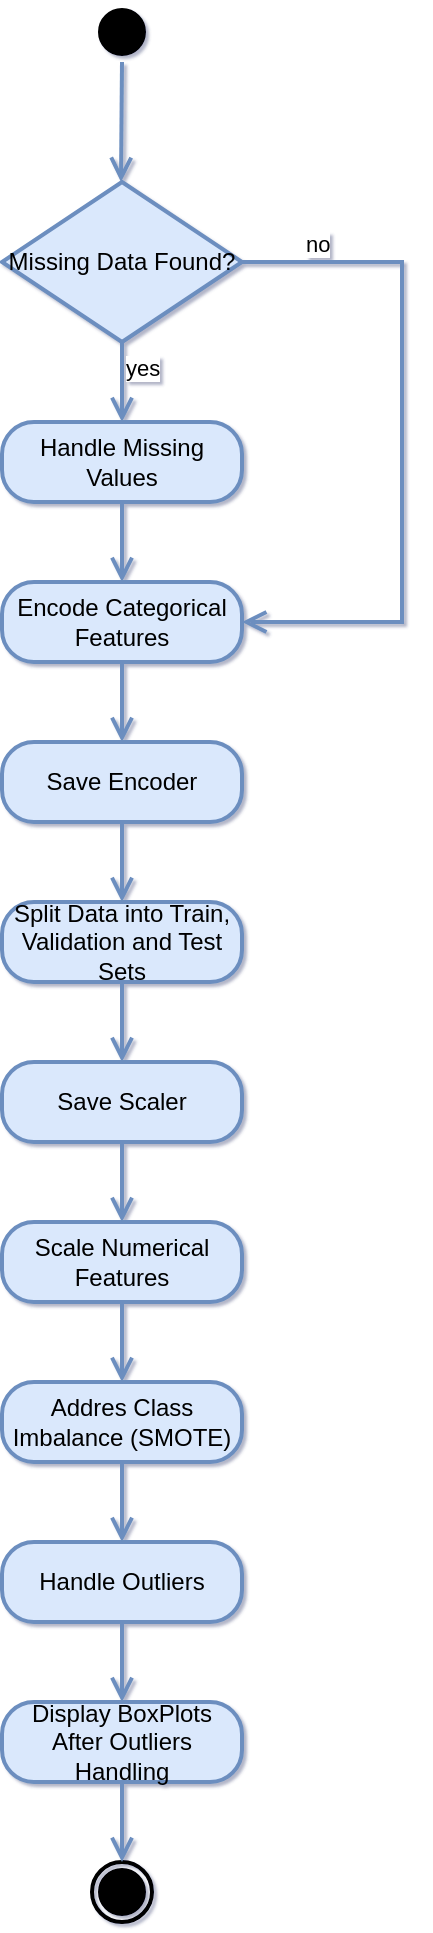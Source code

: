 <mxfile version="26.0.8">
  <diagram name="Pagina-1" id="BCkECgHgw8nOyBbcalf9">
    <mxGraphModel grid="1" page="1" gridSize="10" guides="1" tooltips="1" connect="1" arrows="1" fold="1" pageScale="1" pageWidth="827" pageHeight="1169" math="0" shadow="1">
      <root>
        <mxCell id="0" />
        <mxCell id="1" parent="0" />
        <mxCell id="5_xZsU7qw5AtrbT3v5hg-1" value="" style="ellipse;html=1;shape=startState;fillColor=#000000;strokeColor=#000000;strokeWidth=2;" vertex="1" parent="1">
          <mxGeometry x="225" y="80" width="30" height="30" as="geometry" />
        </mxCell>
        <mxCell id="5_xZsU7qw5AtrbT3v5hg-2" value="" style="edgeStyle=orthogonalEdgeStyle;html=1;verticalAlign=bottom;endArrow=open;endSize=8;strokeColor=#6c8ebf;rounded=0;exitX=0.5;exitY=1;exitDx=0;exitDy=0;fillColor=#dae8fc;strokeWidth=2;" edge="1" parent="1" source="5_xZsU7qw5AtrbT3v5hg-1">
          <mxGeometry relative="1" as="geometry">
            <mxPoint x="239.5" y="170" as="targetPoint" />
            <mxPoint x="239.5" y="130" as="sourcePoint" />
          </mxGeometry>
        </mxCell>
        <mxCell id="5_xZsU7qw5AtrbT3v5hg-3" value="Handle Outliers" style="rounded=1;whiteSpace=wrap;html=1;arcSize=40;fillColor=#dae8fc;strokeColor=#6c8ebf;strokeWidth=2;" vertex="1" parent="1">
          <mxGeometry x="180" y="850" width="120" height="40" as="geometry" />
        </mxCell>
        <mxCell id="5_xZsU7qw5AtrbT3v5hg-4" value="" style="edgeStyle=orthogonalEdgeStyle;html=1;verticalAlign=bottom;endArrow=open;endSize=8;strokeColor=#6c8ebf;rounded=0;fillColor=#dae8fc;strokeWidth=2;" edge="1" parent="1" source="5_xZsU7qw5AtrbT3v5hg-3">
          <mxGeometry relative="1" as="geometry">
            <mxPoint x="240" y="930" as="targetPoint" />
          </mxGeometry>
        </mxCell>
        <mxCell id="5_xZsU7qw5AtrbT3v5hg-5" value="Missing Data Found?" style="rhombus;whiteSpace=wrap;html=1;fillColor=#dae8fc;strokeColor=#6c8ebf;strokeWidth=2;" vertex="1" parent="1">
          <mxGeometry x="180" y="170" width="120" height="80" as="geometry" />
        </mxCell>
        <mxCell id="5_xZsU7qw5AtrbT3v5hg-6" value="no" style="edgeStyle=orthogonalEdgeStyle;html=1;align=left;verticalAlign=bottom;endArrow=open;endSize=8;strokeColor=#6c8ebf;rounded=0;entryX=1;entryY=0.5;entryDx=0;entryDy=0;fillColor=#dae8fc;strokeWidth=2;" edge="1" parent="1" source="5_xZsU7qw5AtrbT3v5hg-5" target="5_xZsU7qw5AtrbT3v5hg-10">
          <mxGeometry x="-0.824" relative="1" as="geometry">
            <mxPoint x="380" y="190" as="targetPoint" />
            <Array as="points">
              <mxPoint x="380" y="210" />
              <mxPoint x="380" y="390" />
            </Array>
            <mxPoint as="offset" />
          </mxGeometry>
        </mxCell>
        <mxCell id="5_xZsU7qw5AtrbT3v5hg-7" value="&lt;span style=&quot;background-color: light-dark(rgb(255, 255, 255), rgb(255, 255, 255));&quot;&gt;yes&lt;/span&gt;" style="edgeStyle=orthogonalEdgeStyle;html=1;align=left;verticalAlign=top;endArrow=open;endSize=8;strokeColor=#6c8ebf;rounded=0;fillColor=#dae8fc;strokeWidth=2;" edge="1" parent="1" source="5_xZsU7qw5AtrbT3v5hg-5">
          <mxGeometry x="-1" relative="1" as="geometry">
            <mxPoint x="240" y="290" as="targetPoint" />
          </mxGeometry>
        </mxCell>
        <mxCell id="5_xZsU7qw5AtrbT3v5hg-8" value="Handle Missing Values" style="rounded=1;whiteSpace=wrap;html=1;arcSize=40;fillColor=#dae8fc;strokeColor=#6c8ebf;strokeWidth=2;" vertex="1" parent="1">
          <mxGeometry x="180" y="290" width="120" height="40" as="geometry" />
        </mxCell>
        <mxCell id="5_xZsU7qw5AtrbT3v5hg-9" value="" style="edgeStyle=orthogonalEdgeStyle;html=1;verticalAlign=bottom;endArrow=open;endSize=8;strokeColor=#6c8ebf;rounded=0;exitX=0.5;exitY=1;exitDx=0;exitDy=0;fillColor=#dae8fc;strokeWidth=2;" edge="1" parent="1" source="5_xZsU7qw5AtrbT3v5hg-8">
          <mxGeometry relative="1" as="geometry">
            <mxPoint x="240" y="370" as="targetPoint" />
          </mxGeometry>
        </mxCell>
        <mxCell id="5_xZsU7qw5AtrbT3v5hg-10" value="Encode Categorical Features" style="rounded=1;whiteSpace=wrap;html=1;arcSize=40;fillColor=#dae8fc;strokeColor=#6c8ebf;strokeWidth=2;" vertex="1" parent="1">
          <mxGeometry x="180" y="370" width="120" height="40" as="geometry" />
        </mxCell>
        <mxCell id="5_xZsU7qw5AtrbT3v5hg-11" value="" style="edgeStyle=orthogonalEdgeStyle;html=1;verticalAlign=bottom;endArrow=open;endSize=8;strokeColor=#6c8ebf;rounded=0;fillColor=#dae8fc;strokeWidth=2;" edge="1" parent="1" source="5_xZsU7qw5AtrbT3v5hg-10">
          <mxGeometry relative="1" as="geometry">
            <mxPoint x="240" y="450" as="targetPoint" />
          </mxGeometry>
        </mxCell>
        <mxCell id="5_xZsU7qw5AtrbT3v5hg-12" value="Split Data into Train, Validation and Test Sets" style="rounded=1;whiteSpace=wrap;html=1;arcSize=40;fillColor=#dae8fc;strokeColor=#6c8ebf;strokeWidth=2;" vertex="1" parent="1">
          <mxGeometry x="180" y="530" width="120" height="40" as="geometry" />
        </mxCell>
        <mxCell id="5_xZsU7qw5AtrbT3v5hg-13" value="" style="edgeStyle=orthogonalEdgeStyle;html=1;verticalAlign=bottom;endArrow=open;endSize=8;strokeColor=#6c8ebf;rounded=0;fillColor=#dae8fc;strokeWidth=2;" edge="1" parent="1" source="5_xZsU7qw5AtrbT3v5hg-12">
          <mxGeometry relative="1" as="geometry">
            <mxPoint x="240" y="610" as="targetPoint" />
          </mxGeometry>
        </mxCell>
        <mxCell id="5_xZsU7qw5AtrbT3v5hg-14" value="Scale Numerical Features" style="rounded=1;whiteSpace=wrap;html=1;arcSize=40;fillColor=#dae8fc;strokeColor=#6c8ebf;strokeWidth=2;" vertex="1" parent="1">
          <mxGeometry x="180" y="690" width="120" height="40" as="geometry" />
        </mxCell>
        <mxCell id="5_xZsU7qw5AtrbT3v5hg-15" value="" style="edgeStyle=orthogonalEdgeStyle;html=1;verticalAlign=bottom;endArrow=open;endSize=8;strokeColor=#6c8ebf;rounded=0;fillColor=#dae8fc;strokeWidth=2;" edge="1" parent="1" source="5_xZsU7qw5AtrbT3v5hg-14">
          <mxGeometry relative="1" as="geometry">
            <mxPoint x="240" y="770" as="targetPoint" />
          </mxGeometry>
        </mxCell>
        <mxCell id="5_xZsU7qw5AtrbT3v5hg-16" value="Addres Class Imbalance (SMOTE)" style="rounded=1;whiteSpace=wrap;html=1;arcSize=40;fillColor=#dae8fc;strokeColor=#6c8ebf;strokeWidth=2;" vertex="1" parent="1">
          <mxGeometry x="180" y="770" width="120" height="40" as="geometry" />
        </mxCell>
        <mxCell id="5_xZsU7qw5AtrbT3v5hg-17" value="" style="edgeStyle=orthogonalEdgeStyle;html=1;verticalAlign=bottom;endArrow=open;endSize=8;strokeColor=#6c8ebf;rounded=0;fillColor=#dae8fc;strokeWidth=2;" edge="1" parent="1" source="5_xZsU7qw5AtrbT3v5hg-16">
          <mxGeometry relative="1" as="geometry">
            <mxPoint x="240" y="850" as="targetPoint" />
          </mxGeometry>
        </mxCell>
        <mxCell id="5_xZsU7qw5AtrbT3v5hg-18" value="" style="ellipse;html=1;shape=endState;fillColor=#000000;strokeColor=light-dark(#000000, #5c79a3);strokeWidth=2;" vertex="1" parent="1">
          <mxGeometry x="225" y="1010" width="30" height="30" as="geometry" />
        </mxCell>
        <mxCell id="5_xZsU7qw5AtrbT3v5hg-19" value="Display BoxPlots After Outliers Handling" style="rounded=1;whiteSpace=wrap;html=1;arcSize=40;fillColor=#dae8fc;strokeColor=#6c8ebf;strokeWidth=2;" vertex="1" parent="1">
          <mxGeometry x="180" y="930" width="120" height="40" as="geometry" />
        </mxCell>
        <mxCell id="5_xZsU7qw5AtrbT3v5hg-20" value="" style="edgeStyle=orthogonalEdgeStyle;html=1;verticalAlign=bottom;endArrow=open;endSize=8;strokeColor=#6c8ebf;rounded=0;fillColor=#dae8fc;strokeWidth=2;" edge="1" parent="1" source="5_xZsU7qw5AtrbT3v5hg-19">
          <mxGeometry relative="1" as="geometry">
            <mxPoint x="240" y="1010" as="targetPoint" />
          </mxGeometry>
        </mxCell>
        <mxCell id="HTweIwJoCSl05bTItEn4-1" value="Save Encoder" style="rounded=1;whiteSpace=wrap;html=1;arcSize=40;fillColor=#dae8fc;strokeColor=#6c8ebf;strokeWidth=2;" vertex="1" parent="1">
          <mxGeometry x="180" y="450" width="120" height="40" as="geometry" />
        </mxCell>
        <mxCell id="HTweIwJoCSl05bTItEn4-2" value="" style="edgeStyle=orthogonalEdgeStyle;html=1;verticalAlign=bottom;endArrow=open;endSize=8;strokeColor=#6c8ebf;rounded=0;fillColor=#dae8fc;strokeWidth=2;" edge="1" parent="1" source="HTweIwJoCSl05bTItEn4-1">
          <mxGeometry relative="1" as="geometry">
            <mxPoint x="240" y="530" as="targetPoint" />
          </mxGeometry>
        </mxCell>
        <mxCell id="HTweIwJoCSl05bTItEn4-3" value="Save Scaler" style="rounded=1;whiteSpace=wrap;html=1;arcSize=40;fillColor=#dae8fc;strokeColor=#6c8ebf;strokeWidth=2;" vertex="1" parent="1">
          <mxGeometry x="180" y="610" width="120" height="40" as="geometry" />
        </mxCell>
        <mxCell id="HTweIwJoCSl05bTItEn4-4" value="" style="edgeStyle=orthogonalEdgeStyle;html=1;verticalAlign=bottom;endArrow=open;endSize=8;strokeColor=#6c8ebf;rounded=0;fillColor=#dae8fc;strokeWidth=2;" edge="1" parent="1" source="HTweIwJoCSl05bTItEn4-3">
          <mxGeometry relative="1" as="geometry">
            <mxPoint x="240" y="690" as="targetPoint" />
          </mxGeometry>
        </mxCell>
      </root>
    </mxGraphModel>
  </diagram>
</mxfile>

